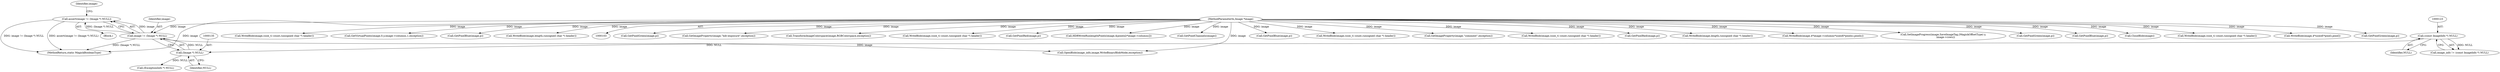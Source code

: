digraph "0_ImageMagick_14e606db148d6ebcaae20f1e1d6d71903ca4a556@API" {
"1000131" [label="(Call,assert(image != (Image *) NULL))"];
"1000132" [label="(Call,image != (Image *) NULL)"];
"1000105" [label="(MethodParameterIn,Image *image)"];
"1000134" [label="(Call,(Image *) NULL)"];
"1000122" [label="(Call,(const ImageInfo *) NULL)"];
"1000621" [label="(Call,GetPixelGreen(image,p))"];
"1000105" [label="(MethodParameterIn,Image *image)"];
"1000256" [label="(Call,GetImageProperty(image,\"hdr:exposure\",exception))"];
"1000131" [label="(Call,assert(image != (Image *) NULL))"];
"1000192" [label="(Call,TransformImageColorspace(image,RGBColorspace,exception))"];
"1000418" [label="(Call,WriteBlob(image,(size_t) count,(unsigned char *) header))"];
"1000172" [label="(Call,OpenBlob(image_info,image,WriteBinaryBlobMode,exception))"];
"1000140" [label="(Identifier,image)"];
"1000665" [label="(Call,GetPixelRed(image,p))"];
"1000822" [label="(Call,HDRWriteRunlengthPixels(image,&pixels[i*image->columns]))"];
"1000796" [label="(Call,GetPixelChannels(image))"];
"1000161" [label="(Call,(ExceptionInfo *) NULL)"];
"1000891" [label="(MethodReturn,static MagickBooleanType)"];
"1000122" [label="(Call,(const ImageInfo *) NULL)"];
"1000691" [label="(Call,GetPixelBlue(image,p))"];
"1000306" [label="(Call,WriteBlob(image,(size_t) count,(unsigned char *) header))"];
"1000218" [label="(Call,GetImageProperty(image,\"comment\",exception))"];
"1000124" [label="(Identifier,NULL)"];
"1000136" [label="(Identifier,NULL)"];
"1000134" [label="(Call,(Image *) NULL)"];
"1000378" [label="(Call,WriteBlob(image,(size_t) count,(unsigned char *) header))"];
"1000132" [label="(Call,image != (Image *) NULL)"];
"1000606" [label="(Call,GetPixelRed(image,p))"];
"1000394" [label="(Call,WriteBlob(image,length,(unsigned char *) header))"];
"1000836" [label="(Call,WriteBlob(image,4*image->columns*sizeof(*pixels),pixels))"];
"1000865" [label="(Call,SetImageProgress(image,SaveImageTag,(MagickOffsetType) y,\n      image->rows))"];
"1000613" [label="(Call,GetPixelGreen(image,p))"];
"1000120" [label="(Call,image_info != (const ImageInfo *) NULL)"];
"1000628" [label="(Call,GetPixelBlue(image,p))"];
"1000887" [label="(Call,CloseBlob(image))"];
"1000246" [label="(Call,WriteBlob(image,(size_t) count,(unsigned char *) header))"];
"1000545" [label="(Call,WriteBlob(image,4*sizeof(*pixel),pixel))"];
"1000678" [label="(Call,GetPixelGreen(image,p))"];
"1000280" [label="(Call,WriteBlob(image,(size_t) count,(unsigned char *) header))"];
"1000482" [label="(Call,GetVirtualPixels(image,0,y,image->columns,1,exception))"];
"1000107" [label="(Block,)"];
"1000636" [label="(Call,GetPixelBlue(image,p))"];
"1000133" [label="(Identifier,image)"];
"1000210" [label="(Call,WriteBlob(image,length,(unsigned char *) header))"];
"1000131" -> "1000107"  [label="AST: "];
"1000131" -> "1000132"  [label="CFG: "];
"1000132" -> "1000131"  [label="AST: "];
"1000140" -> "1000131"  [label="CFG: "];
"1000131" -> "1000891"  [label="DDG: image != (Image *) NULL"];
"1000131" -> "1000891"  [label="DDG: assert(image != (Image *) NULL)"];
"1000132" -> "1000131"  [label="DDG: image"];
"1000132" -> "1000131"  [label="DDG: (Image *) NULL"];
"1000132" -> "1000134"  [label="CFG: "];
"1000133" -> "1000132"  [label="AST: "];
"1000134" -> "1000132"  [label="AST: "];
"1000132" -> "1000891"  [label="DDG: (Image *) NULL"];
"1000105" -> "1000132"  [label="DDG: image"];
"1000134" -> "1000132"  [label="DDG: NULL"];
"1000132" -> "1000172"  [label="DDG: image"];
"1000105" -> "1000103"  [label="AST: "];
"1000105" -> "1000891"  [label="DDG: image"];
"1000105" -> "1000172"  [label="DDG: image"];
"1000105" -> "1000192"  [label="DDG: image"];
"1000105" -> "1000210"  [label="DDG: image"];
"1000105" -> "1000218"  [label="DDG: image"];
"1000105" -> "1000246"  [label="DDG: image"];
"1000105" -> "1000256"  [label="DDG: image"];
"1000105" -> "1000280"  [label="DDG: image"];
"1000105" -> "1000306"  [label="DDG: image"];
"1000105" -> "1000378"  [label="DDG: image"];
"1000105" -> "1000394"  [label="DDG: image"];
"1000105" -> "1000418"  [label="DDG: image"];
"1000105" -> "1000482"  [label="DDG: image"];
"1000105" -> "1000545"  [label="DDG: image"];
"1000105" -> "1000606"  [label="DDG: image"];
"1000105" -> "1000613"  [label="DDG: image"];
"1000105" -> "1000621"  [label="DDG: image"];
"1000105" -> "1000628"  [label="DDG: image"];
"1000105" -> "1000636"  [label="DDG: image"];
"1000105" -> "1000665"  [label="DDG: image"];
"1000105" -> "1000678"  [label="DDG: image"];
"1000105" -> "1000691"  [label="DDG: image"];
"1000105" -> "1000796"  [label="DDG: image"];
"1000105" -> "1000822"  [label="DDG: image"];
"1000105" -> "1000836"  [label="DDG: image"];
"1000105" -> "1000865"  [label="DDG: image"];
"1000105" -> "1000887"  [label="DDG: image"];
"1000134" -> "1000136"  [label="CFG: "];
"1000135" -> "1000134"  [label="AST: "];
"1000136" -> "1000134"  [label="AST: "];
"1000122" -> "1000134"  [label="DDG: NULL"];
"1000134" -> "1000161"  [label="DDG: NULL"];
"1000122" -> "1000120"  [label="AST: "];
"1000122" -> "1000124"  [label="CFG: "];
"1000123" -> "1000122"  [label="AST: "];
"1000124" -> "1000122"  [label="AST: "];
"1000120" -> "1000122"  [label="CFG: "];
"1000122" -> "1000120"  [label="DDG: NULL"];
}
